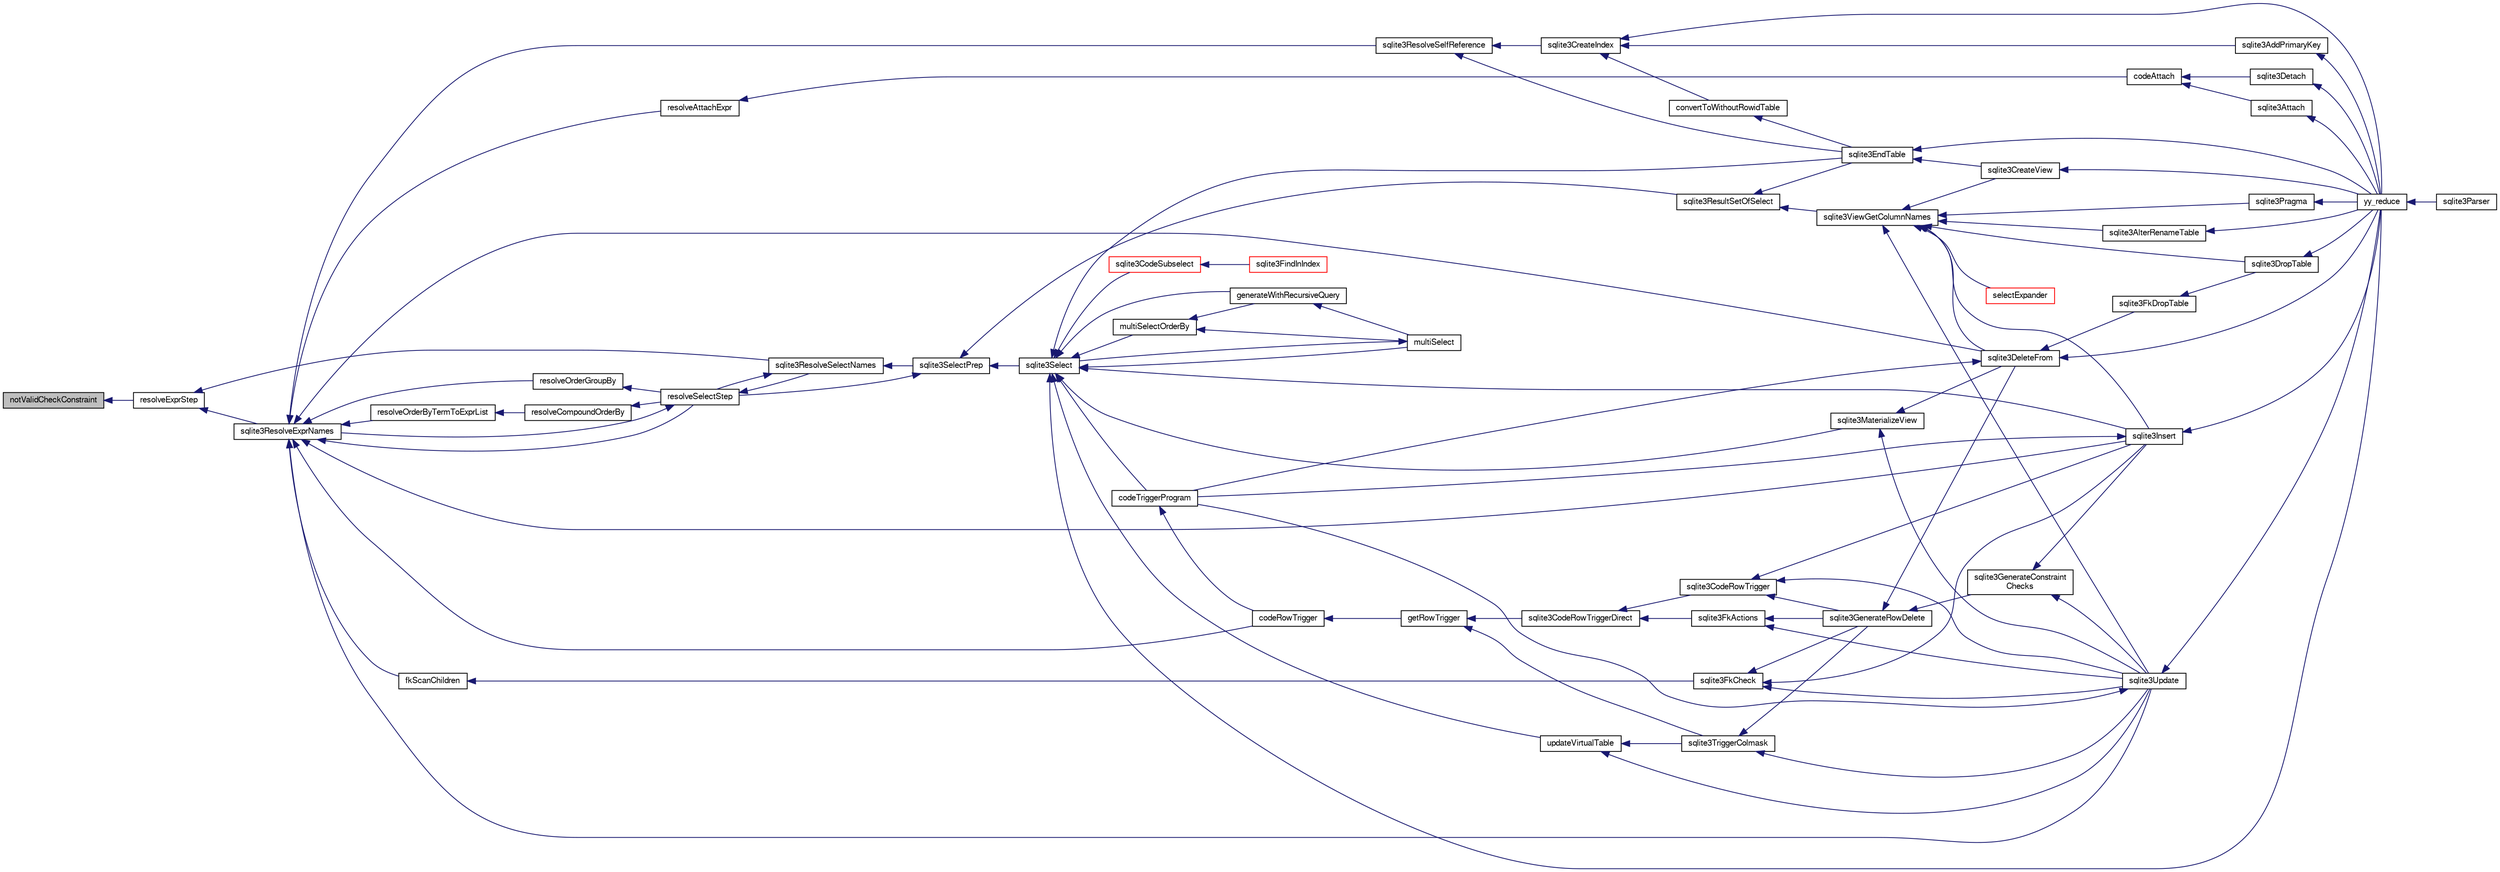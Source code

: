 digraph "notValidCheckConstraint"
{
  edge [fontname="FreeSans",fontsize="10",labelfontname="FreeSans",labelfontsize="10"];
  node [fontname="FreeSans",fontsize="10",shape=record];
  rankdir="LR";
  Node183698 [label="notValidCheckConstraint",height=0.2,width=0.4,color="black", fillcolor="grey75", style="filled", fontcolor="black"];
  Node183698 -> Node183699 [dir="back",color="midnightblue",fontsize="10",style="solid",fontname="FreeSans"];
  Node183699 [label="resolveExprStep",height=0.2,width=0.4,color="black", fillcolor="white", style="filled",URL="$sqlite3_8c.html#a0687a8650fd8a4ebbf5c2c5a75a8fb13"];
  Node183699 -> Node183700 [dir="back",color="midnightblue",fontsize="10",style="solid",fontname="FreeSans"];
  Node183700 [label="sqlite3ResolveExprNames",height=0.2,width=0.4,color="black", fillcolor="white", style="filled",URL="$sqlite3_8c.html#a537cf717a3f847807d3a3fd65da636ad"];
  Node183700 -> Node183701 [dir="back",color="midnightblue",fontsize="10",style="solid",fontname="FreeSans"];
  Node183701 [label="resolveOrderByTermToExprList",height=0.2,width=0.4,color="black", fillcolor="white", style="filled",URL="$sqlite3_8c.html#ac7f7eabdc769257622ad90aac3e02fe6"];
  Node183701 -> Node183702 [dir="back",color="midnightblue",fontsize="10",style="solid",fontname="FreeSans"];
  Node183702 [label="resolveCompoundOrderBy",height=0.2,width=0.4,color="black", fillcolor="white", style="filled",URL="$sqlite3_8c.html#a462c5aa49cfd6aad6a92fa60ddefc569"];
  Node183702 -> Node183703 [dir="back",color="midnightblue",fontsize="10",style="solid",fontname="FreeSans"];
  Node183703 [label="resolveSelectStep",height=0.2,width=0.4,color="black", fillcolor="white", style="filled",URL="$sqlite3_8c.html#a0b9015a9e505c63fd104dcbad672c814"];
  Node183703 -> Node183700 [dir="back",color="midnightblue",fontsize="10",style="solid",fontname="FreeSans"];
  Node183703 -> Node183704 [dir="back",color="midnightblue",fontsize="10",style="solid",fontname="FreeSans"];
  Node183704 [label="sqlite3ResolveSelectNames",height=0.2,width=0.4,color="black", fillcolor="white", style="filled",URL="$sqlite3_8c.html#a0cf10c480643b1ab9eaa02056a400734"];
  Node183704 -> Node183703 [dir="back",color="midnightblue",fontsize="10",style="solid",fontname="FreeSans"];
  Node183704 -> Node183705 [dir="back",color="midnightblue",fontsize="10",style="solid",fontname="FreeSans"];
  Node183705 [label="sqlite3SelectPrep",height=0.2,width=0.4,color="black", fillcolor="white", style="filled",URL="$sqlite3_8c.html#aa4385bd53c0a43dea72fbc23cc78e1c6"];
  Node183705 -> Node183703 [dir="back",color="midnightblue",fontsize="10",style="solid",fontname="FreeSans"];
  Node183705 -> Node183706 [dir="back",color="midnightblue",fontsize="10",style="solid",fontname="FreeSans"];
  Node183706 [label="sqlite3ResultSetOfSelect",height=0.2,width=0.4,color="black", fillcolor="white", style="filled",URL="$sqlite3_8c.html#ade35a86757654a36498d74152aa2fda8"];
  Node183706 -> Node183707 [dir="back",color="midnightblue",fontsize="10",style="solid",fontname="FreeSans"];
  Node183707 [label="sqlite3EndTable",height=0.2,width=0.4,color="black", fillcolor="white", style="filled",URL="$sqlite3_8c.html#a7b5f2c66c0f0b6f819d970ca389768b0"];
  Node183707 -> Node183708 [dir="back",color="midnightblue",fontsize="10",style="solid",fontname="FreeSans"];
  Node183708 [label="sqlite3CreateView",height=0.2,width=0.4,color="black", fillcolor="white", style="filled",URL="$sqlite3_8c.html#a9d85cb00ff71dee5cd9a019503a6982e"];
  Node183708 -> Node183709 [dir="back",color="midnightblue",fontsize="10",style="solid",fontname="FreeSans"];
  Node183709 [label="yy_reduce",height=0.2,width=0.4,color="black", fillcolor="white", style="filled",URL="$sqlite3_8c.html#a7c419a9b25711c666a9a2449ef377f14"];
  Node183709 -> Node183710 [dir="back",color="midnightblue",fontsize="10",style="solid",fontname="FreeSans"];
  Node183710 [label="sqlite3Parser",height=0.2,width=0.4,color="black", fillcolor="white", style="filled",URL="$sqlite3_8c.html#a0327d71a5fabe0b6a343d78a2602e72a"];
  Node183707 -> Node183709 [dir="back",color="midnightblue",fontsize="10",style="solid",fontname="FreeSans"];
  Node183706 -> Node183711 [dir="back",color="midnightblue",fontsize="10",style="solid",fontname="FreeSans"];
  Node183711 [label="sqlite3ViewGetColumnNames",height=0.2,width=0.4,color="black", fillcolor="white", style="filled",URL="$sqlite3_8c.html#aebc7cd8d9e2bd174ae0a60363d3f6ce8"];
  Node183711 -> Node183712 [dir="back",color="midnightblue",fontsize="10",style="solid",fontname="FreeSans"];
  Node183712 [label="sqlite3AlterRenameTable",height=0.2,width=0.4,color="black", fillcolor="white", style="filled",URL="$sqlite3_8c.html#aa5cfdb507ff74e559f2efb0318c96d2c"];
  Node183712 -> Node183709 [dir="back",color="midnightblue",fontsize="10",style="solid",fontname="FreeSans"];
  Node183711 -> Node183708 [dir="back",color="midnightblue",fontsize="10",style="solid",fontname="FreeSans"];
  Node183711 -> Node183713 [dir="back",color="midnightblue",fontsize="10",style="solid",fontname="FreeSans"];
  Node183713 [label="sqlite3DropTable",height=0.2,width=0.4,color="black", fillcolor="white", style="filled",URL="$sqlite3_8c.html#a5534f77364b5568783c0e50db3c9defb"];
  Node183713 -> Node183709 [dir="back",color="midnightblue",fontsize="10",style="solid",fontname="FreeSans"];
  Node183711 -> Node183714 [dir="back",color="midnightblue",fontsize="10",style="solid",fontname="FreeSans"];
  Node183714 [label="sqlite3DeleteFrom",height=0.2,width=0.4,color="black", fillcolor="white", style="filled",URL="$sqlite3_8c.html#ab9b4b45349188b49eabb23f94608a091"];
  Node183714 -> Node183715 [dir="back",color="midnightblue",fontsize="10",style="solid",fontname="FreeSans"];
  Node183715 [label="sqlite3FkDropTable",height=0.2,width=0.4,color="black", fillcolor="white", style="filled",URL="$sqlite3_8c.html#a1218c6fc74e89152ceaa4760e82f5ef9"];
  Node183715 -> Node183713 [dir="back",color="midnightblue",fontsize="10",style="solid",fontname="FreeSans"];
  Node183714 -> Node183716 [dir="back",color="midnightblue",fontsize="10",style="solid",fontname="FreeSans"];
  Node183716 [label="codeTriggerProgram",height=0.2,width=0.4,color="black", fillcolor="white", style="filled",URL="$sqlite3_8c.html#a120801f59d9281d201d2ff4b2606836e"];
  Node183716 -> Node183717 [dir="back",color="midnightblue",fontsize="10",style="solid",fontname="FreeSans"];
  Node183717 [label="codeRowTrigger",height=0.2,width=0.4,color="black", fillcolor="white", style="filled",URL="$sqlite3_8c.html#a463cea5aaaf388b560b206570a0022fc"];
  Node183717 -> Node183718 [dir="back",color="midnightblue",fontsize="10",style="solid",fontname="FreeSans"];
  Node183718 [label="getRowTrigger",height=0.2,width=0.4,color="black", fillcolor="white", style="filled",URL="$sqlite3_8c.html#a69626ef20b540d1a2b19cf56f3f45689"];
  Node183718 -> Node183719 [dir="back",color="midnightblue",fontsize="10",style="solid",fontname="FreeSans"];
  Node183719 [label="sqlite3CodeRowTriggerDirect",height=0.2,width=0.4,color="black", fillcolor="white", style="filled",URL="$sqlite3_8c.html#ad92829f9001bcf89a0299dad5a48acd4"];
  Node183719 -> Node183720 [dir="back",color="midnightblue",fontsize="10",style="solid",fontname="FreeSans"];
  Node183720 [label="sqlite3FkActions",height=0.2,width=0.4,color="black", fillcolor="white", style="filled",URL="$sqlite3_8c.html#a39159bd1623724946c22355ba7f3ef90"];
  Node183720 -> Node183721 [dir="back",color="midnightblue",fontsize="10",style="solid",fontname="FreeSans"];
  Node183721 [label="sqlite3GenerateRowDelete",height=0.2,width=0.4,color="black", fillcolor="white", style="filled",URL="$sqlite3_8c.html#a2c76cbf3027fc18fdbb8cb4cd96b77d9"];
  Node183721 -> Node183714 [dir="back",color="midnightblue",fontsize="10",style="solid",fontname="FreeSans"];
  Node183721 -> Node183722 [dir="back",color="midnightblue",fontsize="10",style="solid",fontname="FreeSans"];
  Node183722 [label="sqlite3GenerateConstraint\lChecks",height=0.2,width=0.4,color="black", fillcolor="white", style="filled",URL="$sqlite3_8c.html#aef639c1e6a0c0a67ca6e7690ad931bd2"];
  Node183722 -> Node183723 [dir="back",color="midnightblue",fontsize="10",style="solid",fontname="FreeSans"];
  Node183723 [label="sqlite3Insert",height=0.2,width=0.4,color="black", fillcolor="white", style="filled",URL="$sqlite3_8c.html#a5b17c9c2000bae6bdff8e6be48d7dc2b"];
  Node183723 -> Node183716 [dir="back",color="midnightblue",fontsize="10",style="solid",fontname="FreeSans"];
  Node183723 -> Node183709 [dir="back",color="midnightblue",fontsize="10",style="solid",fontname="FreeSans"];
  Node183722 -> Node183724 [dir="back",color="midnightblue",fontsize="10",style="solid",fontname="FreeSans"];
  Node183724 [label="sqlite3Update",height=0.2,width=0.4,color="black", fillcolor="white", style="filled",URL="$sqlite3_8c.html#ac5aa67c46e8cc8174566fabe6809fafa"];
  Node183724 -> Node183716 [dir="back",color="midnightblue",fontsize="10",style="solid",fontname="FreeSans"];
  Node183724 -> Node183709 [dir="back",color="midnightblue",fontsize="10",style="solid",fontname="FreeSans"];
  Node183720 -> Node183724 [dir="back",color="midnightblue",fontsize="10",style="solid",fontname="FreeSans"];
  Node183719 -> Node183725 [dir="back",color="midnightblue",fontsize="10",style="solid",fontname="FreeSans"];
  Node183725 [label="sqlite3CodeRowTrigger",height=0.2,width=0.4,color="black", fillcolor="white", style="filled",URL="$sqlite3_8c.html#a37f21393c74de4d01b16761ee9abacd9"];
  Node183725 -> Node183721 [dir="back",color="midnightblue",fontsize="10",style="solid",fontname="FreeSans"];
  Node183725 -> Node183723 [dir="back",color="midnightblue",fontsize="10",style="solid",fontname="FreeSans"];
  Node183725 -> Node183724 [dir="back",color="midnightblue",fontsize="10",style="solid",fontname="FreeSans"];
  Node183718 -> Node183726 [dir="back",color="midnightblue",fontsize="10",style="solid",fontname="FreeSans"];
  Node183726 [label="sqlite3TriggerColmask",height=0.2,width=0.4,color="black", fillcolor="white", style="filled",URL="$sqlite3_8c.html#acace8e99e37ae5e84ea03c65e820c540"];
  Node183726 -> Node183721 [dir="back",color="midnightblue",fontsize="10",style="solid",fontname="FreeSans"];
  Node183726 -> Node183724 [dir="back",color="midnightblue",fontsize="10",style="solid",fontname="FreeSans"];
  Node183714 -> Node183709 [dir="back",color="midnightblue",fontsize="10",style="solid",fontname="FreeSans"];
  Node183711 -> Node183723 [dir="back",color="midnightblue",fontsize="10",style="solid",fontname="FreeSans"];
  Node183711 -> Node183727 [dir="back",color="midnightblue",fontsize="10",style="solid",fontname="FreeSans"];
  Node183727 [label="sqlite3Pragma",height=0.2,width=0.4,color="black", fillcolor="white", style="filled",URL="$sqlite3_8c.html#a111391370f58f8e6a6eca51fd34d62ed"];
  Node183727 -> Node183709 [dir="back",color="midnightblue",fontsize="10",style="solid",fontname="FreeSans"];
  Node183711 -> Node183728 [dir="back",color="midnightblue",fontsize="10",style="solid",fontname="FreeSans"];
  Node183728 [label="selectExpander",height=0.2,width=0.4,color="red", fillcolor="white", style="filled",URL="$sqlite3_8c.html#abee977318fbf74531340c6e41b0ca953"];
  Node183711 -> Node183724 [dir="back",color="midnightblue",fontsize="10",style="solid",fontname="FreeSans"];
  Node183705 -> Node183730 [dir="back",color="midnightblue",fontsize="10",style="solid",fontname="FreeSans"];
  Node183730 [label="sqlite3Select",height=0.2,width=0.4,color="black", fillcolor="white", style="filled",URL="$sqlite3_8c.html#a2465ee8c956209ba4b272477b7c21a45"];
  Node183730 -> Node183731 [dir="back",color="midnightblue",fontsize="10",style="solid",fontname="FreeSans"];
  Node183731 [label="sqlite3CodeSubselect",height=0.2,width=0.4,color="red", fillcolor="white", style="filled",URL="$sqlite3_8c.html#aa69b46d2204a1d1b110107a1be12ee0c"];
  Node183731 -> Node183732 [dir="back",color="midnightblue",fontsize="10",style="solid",fontname="FreeSans"];
  Node183732 [label="sqlite3FindInIndex",height=0.2,width=0.4,color="red", fillcolor="white", style="filled",URL="$sqlite3_8c.html#af7d8c56ab0231f44bb5f87b3fafeffb2"];
  Node183730 -> Node183707 [dir="back",color="midnightblue",fontsize="10",style="solid",fontname="FreeSans"];
  Node183730 -> Node183779 [dir="back",color="midnightblue",fontsize="10",style="solid",fontname="FreeSans"];
  Node183779 [label="sqlite3MaterializeView",height=0.2,width=0.4,color="black", fillcolor="white", style="filled",URL="$sqlite3_8c.html#a4557984b0b75f998fb0c3f231c9b1def"];
  Node183779 -> Node183714 [dir="back",color="midnightblue",fontsize="10",style="solid",fontname="FreeSans"];
  Node183779 -> Node183724 [dir="back",color="midnightblue",fontsize="10",style="solid",fontname="FreeSans"];
  Node183730 -> Node183723 [dir="back",color="midnightblue",fontsize="10",style="solid",fontname="FreeSans"];
  Node183730 -> Node183761 [dir="back",color="midnightblue",fontsize="10",style="solid",fontname="FreeSans"];
  Node183761 [label="generateWithRecursiveQuery",height=0.2,width=0.4,color="black", fillcolor="white", style="filled",URL="$sqlite3_8c.html#ade2c3663fa9c3b9676507984b9483942"];
  Node183761 -> Node183762 [dir="back",color="midnightblue",fontsize="10",style="solid",fontname="FreeSans"];
  Node183762 [label="multiSelect",height=0.2,width=0.4,color="black", fillcolor="white", style="filled",URL="$sqlite3_8c.html#a6456c61f3d9b2389738753cedfa24fa7"];
  Node183762 -> Node183730 [dir="back",color="midnightblue",fontsize="10",style="solid",fontname="FreeSans"];
  Node183730 -> Node183762 [dir="back",color="midnightblue",fontsize="10",style="solid",fontname="FreeSans"];
  Node183730 -> Node183763 [dir="back",color="midnightblue",fontsize="10",style="solid",fontname="FreeSans"];
  Node183763 [label="multiSelectOrderBy",height=0.2,width=0.4,color="black", fillcolor="white", style="filled",URL="$sqlite3_8c.html#afcdb8488c6f4dfdadaf9f04bca35b808"];
  Node183763 -> Node183761 [dir="back",color="midnightblue",fontsize="10",style="solid",fontname="FreeSans"];
  Node183763 -> Node183762 [dir="back",color="midnightblue",fontsize="10",style="solid",fontname="FreeSans"];
  Node183730 -> Node183716 [dir="back",color="midnightblue",fontsize="10",style="solid",fontname="FreeSans"];
  Node183730 -> Node183780 [dir="back",color="midnightblue",fontsize="10",style="solid",fontname="FreeSans"];
  Node183780 [label="updateVirtualTable",height=0.2,width=0.4,color="black", fillcolor="white", style="filled",URL="$sqlite3_8c.html#a740220531db9293c39a2cdd7da3f74e1"];
  Node183780 -> Node183726 [dir="back",color="midnightblue",fontsize="10",style="solid",fontname="FreeSans"];
  Node183780 -> Node183724 [dir="back",color="midnightblue",fontsize="10",style="solid",fontname="FreeSans"];
  Node183730 -> Node183709 [dir="back",color="midnightblue",fontsize="10",style="solid",fontname="FreeSans"];
  Node183700 -> Node183781 [dir="back",color="midnightblue",fontsize="10",style="solid",fontname="FreeSans"];
  Node183781 [label="resolveOrderGroupBy",height=0.2,width=0.4,color="black", fillcolor="white", style="filled",URL="$sqlite3_8c.html#a4dc8ed6177a5de887eae1010992e3d00"];
  Node183781 -> Node183703 [dir="back",color="midnightblue",fontsize="10",style="solid",fontname="FreeSans"];
  Node183700 -> Node183703 [dir="back",color="midnightblue",fontsize="10",style="solid",fontname="FreeSans"];
  Node183700 -> Node183782 [dir="back",color="midnightblue",fontsize="10",style="solid",fontname="FreeSans"];
  Node183782 [label="sqlite3ResolveSelfReference",height=0.2,width=0.4,color="black", fillcolor="white", style="filled",URL="$sqlite3_8c.html#ab524095a849de78f8728167d19336094"];
  Node183782 -> Node183707 [dir="back",color="midnightblue",fontsize="10",style="solid",fontname="FreeSans"];
  Node183782 -> Node183741 [dir="back",color="midnightblue",fontsize="10",style="solid",fontname="FreeSans"];
  Node183741 [label="sqlite3CreateIndex",height=0.2,width=0.4,color="black", fillcolor="white", style="filled",URL="$sqlite3_8c.html#a8dbe5e590ab6c58a8c45f34f7c81e825"];
  Node183741 -> Node183742 [dir="back",color="midnightblue",fontsize="10",style="solid",fontname="FreeSans"];
  Node183742 [label="sqlite3AddPrimaryKey",height=0.2,width=0.4,color="black", fillcolor="white", style="filled",URL="$sqlite3_8c.html#af2b0672c3379d2a7d927d210ae0ade62"];
  Node183742 -> Node183709 [dir="back",color="midnightblue",fontsize="10",style="solid",fontname="FreeSans"];
  Node183741 -> Node183743 [dir="back",color="midnightblue",fontsize="10",style="solid",fontname="FreeSans"];
  Node183743 [label="convertToWithoutRowidTable",height=0.2,width=0.4,color="black", fillcolor="white", style="filled",URL="$sqlite3_8c.html#a0d41effc4e4a0ba740429a08f6747313"];
  Node183743 -> Node183707 [dir="back",color="midnightblue",fontsize="10",style="solid",fontname="FreeSans"];
  Node183741 -> Node183709 [dir="back",color="midnightblue",fontsize="10",style="solid",fontname="FreeSans"];
  Node183700 -> Node183783 [dir="back",color="midnightblue",fontsize="10",style="solid",fontname="FreeSans"];
  Node183783 [label="resolveAttachExpr",height=0.2,width=0.4,color="black", fillcolor="white", style="filled",URL="$sqlite3_8c.html#a2b0ae2ee3fae38ccc805f582a9ce38f5"];
  Node183783 -> Node183756 [dir="back",color="midnightblue",fontsize="10",style="solid",fontname="FreeSans"];
  Node183756 [label="codeAttach",height=0.2,width=0.4,color="black", fillcolor="white", style="filled",URL="$sqlite3_8c.html#ade4e9e30d828a19c191fdcb098676d5b"];
  Node183756 -> Node183757 [dir="back",color="midnightblue",fontsize="10",style="solid",fontname="FreeSans"];
  Node183757 [label="sqlite3Detach",height=0.2,width=0.4,color="black", fillcolor="white", style="filled",URL="$sqlite3_8c.html#ab1a5a0b01c7560aef5e0b8603a68747d"];
  Node183757 -> Node183709 [dir="back",color="midnightblue",fontsize="10",style="solid",fontname="FreeSans"];
  Node183756 -> Node183758 [dir="back",color="midnightblue",fontsize="10",style="solid",fontname="FreeSans"];
  Node183758 [label="sqlite3Attach",height=0.2,width=0.4,color="black", fillcolor="white", style="filled",URL="$sqlite3_8c.html#ae0907fe0b43cc1b4c7e6a16213e8546f"];
  Node183758 -> Node183709 [dir="back",color="midnightblue",fontsize="10",style="solid",fontname="FreeSans"];
  Node183700 -> Node183714 [dir="back",color="midnightblue",fontsize="10",style="solid",fontname="FreeSans"];
  Node183700 -> Node183750 [dir="back",color="midnightblue",fontsize="10",style="solid",fontname="FreeSans"];
  Node183750 [label="fkScanChildren",height=0.2,width=0.4,color="black", fillcolor="white", style="filled",URL="$sqlite3_8c.html#a67c9dcb484336b3155e7a82a037d4691"];
  Node183750 -> Node183751 [dir="back",color="midnightblue",fontsize="10",style="solid",fontname="FreeSans"];
  Node183751 [label="sqlite3FkCheck",height=0.2,width=0.4,color="black", fillcolor="white", style="filled",URL="$sqlite3_8c.html#aa38fb76c7d6f48f19772877a41703b92"];
  Node183751 -> Node183721 [dir="back",color="midnightblue",fontsize="10",style="solid",fontname="FreeSans"];
  Node183751 -> Node183723 [dir="back",color="midnightblue",fontsize="10",style="solid",fontname="FreeSans"];
  Node183751 -> Node183724 [dir="back",color="midnightblue",fontsize="10",style="solid",fontname="FreeSans"];
  Node183700 -> Node183723 [dir="back",color="midnightblue",fontsize="10",style="solid",fontname="FreeSans"];
  Node183700 -> Node183717 [dir="back",color="midnightblue",fontsize="10",style="solid",fontname="FreeSans"];
  Node183700 -> Node183724 [dir="back",color="midnightblue",fontsize="10",style="solid",fontname="FreeSans"];
  Node183699 -> Node183704 [dir="back",color="midnightblue",fontsize="10",style="solid",fontname="FreeSans"];
}
